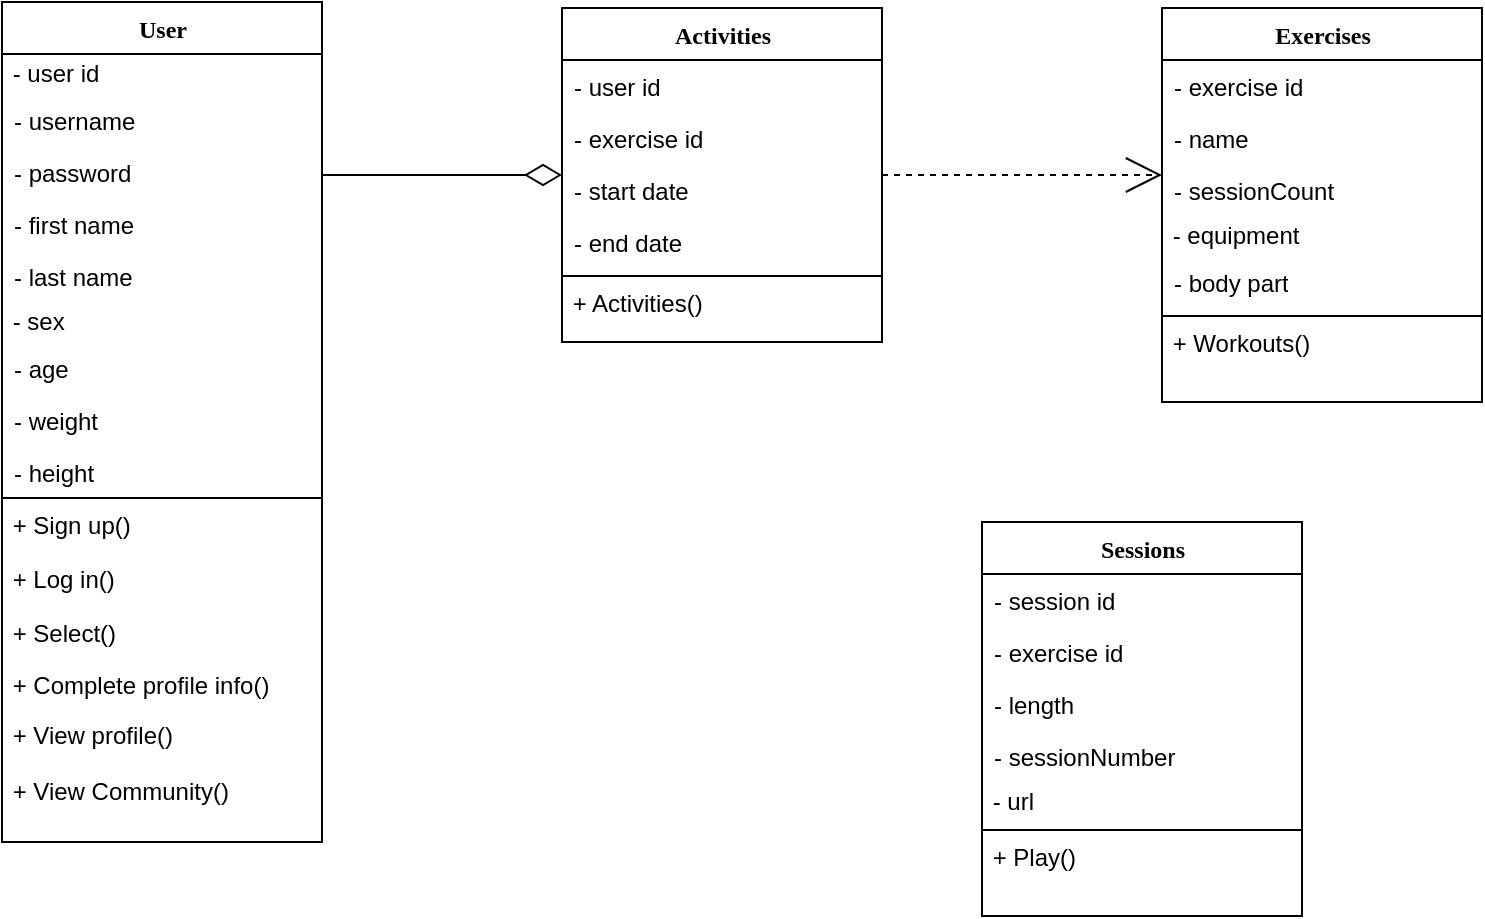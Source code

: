 <mxfile version="14.0.1" type="github">
  <diagram name="Page-1" id="9f46799a-70d6-7492-0946-bef42562c5a5">
    <mxGraphModel dx="786" dy="473" grid="1" gridSize="10" guides="1" tooltips="1" connect="1" arrows="1" fold="1" page="1" pageScale="1" pageWidth="1100" pageHeight="850" background="#ffffff" math="0" shadow="0">
      <root>
        <mxCell id="0" />
        <mxCell id="1" parent="0" />
        <mxCell id="78961159f06e98e8-17" value="User" style="swimlane;html=1;fontStyle=1;align=center;verticalAlign=top;childLayout=stackLayout;horizontal=1;startSize=26;horizontalStack=0;resizeParent=1;resizeLast=0;collapsible=1;marginBottom=0;swimlaneFillColor=#ffffff;rounded=0;shadow=0;comic=0;labelBackgroundColor=none;strokeWidth=1;fillColor=none;fontFamily=Verdana;fontSize=12" parent="1" vertex="1">
          <mxGeometry x="90" y="80" width="160" height="420" as="geometry">
            <mxRectangle x="90" y="83" width="100" height="26" as="alternateBounds" />
          </mxGeometry>
        </mxCell>
        <mxCell id="6QdSG1pBMYWLXJsXz6J8-28" value="&amp;nbsp;- user id" style="text;html=1;strokeColor=none;fillColor=none;align=left;verticalAlign=middle;whiteSpace=wrap;rounded=0;" vertex="1" parent="78961159f06e98e8-17">
          <mxGeometry y="26" width="160" height="20" as="geometry" />
        </mxCell>
        <mxCell id="78961159f06e98e8-21" value="- username" style="text;html=1;strokeColor=none;fillColor=none;align=left;verticalAlign=top;spacingLeft=4;spacingRight=4;whiteSpace=wrap;overflow=hidden;rotatable=0;points=[[0,0.5],[1,0.5]];portConstraint=eastwest;" parent="78961159f06e98e8-17" vertex="1">
          <mxGeometry y="46" width="160" height="26" as="geometry" />
        </mxCell>
        <mxCell id="78961159f06e98e8-23" value="- password" style="text;html=1;strokeColor=none;fillColor=none;align=left;verticalAlign=top;spacingLeft=4;spacingRight=4;whiteSpace=wrap;overflow=hidden;rotatable=0;points=[[0,0.5],[1,0.5]];portConstraint=eastwest;" parent="78961159f06e98e8-17" vertex="1">
          <mxGeometry y="72" width="160" height="26" as="geometry" />
        </mxCell>
        <mxCell id="78961159f06e98e8-25" value="- first name" style="text;html=1;strokeColor=none;fillColor=none;align=left;verticalAlign=top;spacingLeft=4;spacingRight=4;whiteSpace=wrap;overflow=hidden;rotatable=0;points=[[0,0.5],[1,0.5]];portConstraint=eastwest;" parent="78961159f06e98e8-17" vertex="1">
          <mxGeometry y="98" width="160" height="26" as="geometry" />
        </mxCell>
        <mxCell id="78961159f06e98e8-26" value="- last name" style="text;html=1;strokeColor=none;fillColor=none;align=left;verticalAlign=top;spacingLeft=4;spacingRight=4;whiteSpace=wrap;overflow=hidden;rotatable=0;points=[[0,0.5],[1,0.5]];portConstraint=eastwest;" parent="78961159f06e98e8-17" vertex="1">
          <mxGeometry y="124" width="160" height="26" as="geometry" />
        </mxCell>
        <mxCell id="6QdSG1pBMYWLXJsXz6J8-2" value="&amp;nbsp;- sex" style="text;html=1;strokeColor=none;fillColor=none;align=left;verticalAlign=middle;whiteSpace=wrap;rounded=0;" vertex="1" parent="78961159f06e98e8-17">
          <mxGeometry y="150" width="160" height="20" as="geometry" />
        </mxCell>
        <mxCell id="78961159f06e98e8-24" value="- age&lt;br&gt;&lt;br&gt;&lt;br&gt;" style="text;html=1;strokeColor=none;fillColor=none;align=left;verticalAlign=top;spacingLeft=4;spacingRight=4;whiteSpace=wrap;overflow=hidden;rotatable=0;points=[[0,0.5],[1,0.5]];portConstraint=eastwest;" parent="78961159f06e98e8-17" vertex="1">
          <mxGeometry y="170" width="160" height="26" as="geometry" />
        </mxCell>
        <mxCell id="78961159f06e98e8-20" value="- weight" style="text;html=1;strokeColor=none;fillColor=none;align=left;verticalAlign=top;spacingLeft=4;spacingRight=4;whiteSpace=wrap;overflow=hidden;rotatable=0;points=[[0,0.5],[1,0.5]];portConstraint=eastwest;" parent="78961159f06e98e8-17" vertex="1">
          <mxGeometry y="196" width="160" height="26" as="geometry" />
        </mxCell>
        <mxCell id="78961159f06e98e8-27" value="- height" style="text;html=1;strokeColor=none;fillColor=none;align=left;verticalAlign=top;spacingLeft=4;spacingRight=4;whiteSpace=wrap;overflow=hidden;rotatable=0;points=[[0,0.5],[1,0.5]];portConstraint=eastwest;" parent="78961159f06e98e8-17" vertex="1">
          <mxGeometry y="222" width="160" height="26" as="geometry" />
        </mxCell>
        <mxCell id="6QdSG1pBMYWLXJsXz6J8-5" value="&amp;nbsp;+ Sign up()" style="text;html=1;strokeColor=none;fillColor=none;align=left;verticalAlign=middle;whiteSpace=wrap;rounded=0;" vertex="1" parent="78961159f06e98e8-17">
          <mxGeometry y="248" width="160" height="28" as="geometry" />
        </mxCell>
        <mxCell id="6QdSG1pBMYWLXJsXz6J8-4" value="&amp;nbsp;+ Log in()" style="text;html=1;strokeColor=none;fillColor=none;align=left;verticalAlign=middle;whiteSpace=wrap;rounded=0;" vertex="1" parent="78961159f06e98e8-17">
          <mxGeometry y="276" width="160" height="26" as="geometry" />
        </mxCell>
        <mxCell id="6QdSG1pBMYWLXJsXz6J8-6" value="&amp;nbsp;+ Select()" style="text;html=1;strokeColor=none;fillColor=none;align=left;verticalAlign=middle;whiteSpace=wrap;rounded=0;" vertex="1" parent="78961159f06e98e8-17">
          <mxGeometry y="302" width="160" height="28" as="geometry" />
        </mxCell>
        <mxCell id="6QdSG1pBMYWLXJsXz6J8-7" value="&amp;nbsp;+ Complete profile info()" style="text;html=1;strokeColor=none;fillColor=none;align=left;verticalAlign=middle;whiteSpace=wrap;rounded=0;" vertex="1" parent="78961159f06e98e8-17">
          <mxGeometry y="330" width="160" height="24" as="geometry" />
        </mxCell>
        <mxCell id="6QdSG1pBMYWLXJsXz6J8-14" value="" style="endArrow=none;html=1;exitX=0;exitY=0;exitDx=0;exitDy=0;entryX=1;entryY=0;entryDx=0;entryDy=0;" edge="1" parent="78961159f06e98e8-17" source="6QdSG1pBMYWLXJsXz6J8-5" target="6QdSG1pBMYWLXJsXz6J8-5">
          <mxGeometry width="50" height="50" relative="1" as="geometry">
            <mxPoint x="300" y="250" as="sourcePoint" />
            <mxPoint x="350" y="200" as="targetPoint" />
          </mxGeometry>
        </mxCell>
        <mxCell id="6QdSG1pBMYWLXJsXz6J8-8" value="&amp;nbsp;+ View profile()" style="text;html=1;strokeColor=none;fillColor=none;align=left;verticalAlign=middle;whiteSpace=wrap;rounded=0;" vertex="1" parent="78961159f06e98e8-17">
          <mxGeometry y="354" width="160" height="26" as="geometry" />
        </mxCell>
        <mxCell id="6QdSG1pBMYWLXJsXz6J8-18" value="&amp;nbsp;+ View Community()" style="text;html=1;strokeColor=none;fillColor=none;align=left;verticalAlign=middle;whiteSpace=wrap;rounded=0;" vertex="1" parent="78961159f06e98e8-17">
          <mxGeometry y="380" width="160" height="30" as="geometry" />
        </mxCell>
        <mxCell id="78961159f06e98e8-122" style="edgeStyle=elbowEdgeStyle;html=1;labelBackgroundColor=none;startFill=0;startSize=8;endArrow=open;endFill=0;endSize=16;fontFamily=Verdana;fontSize=12;elbow=vertical;dashed=1;" parent="1" source="78961159f06e98e8-30" target="78961159f06e98e8-43" edge="1">
          <mxGeometry relative="1" as="geometry" />
        </mxCell>
        <mxCell id="78961159f06e98e8-30" value="Activities" style="swimlane;html=1;fontStyle=1;align=center;verticalAlign=top;childLayout=stackLayout;horizontal=1;startSize=26;horizontalStack=0;resizeParent=1;resizeLast=0;collapsible=1;marginBottom=0;swimlaneFillColor=#ffffff;rounded=0;shadow=0;comic=0;labelBackgroundColor=none;strokeWidth=1;fillColor=none;fontFamily=Verdana;fontSize=12" parent="1" vertex="1">
          <mxGeometry x="370" y="83" width="160" height="167" as="geometry" />
        </mxCell>
        <mxCell id="78961159f06e98e8-34" value="- user id" style="text;html=1;strokeColor=none;fillColor=none;align=left;verticalAlign=top;spacingLeft=4;spacingRight=4;whiteSpace=wrap;overflow=hidden;rotatable=0;points=[[0,0.5],[1,0.5]];portConstraint=eastwest;" parent="78961159f06e98e8-30" vertex="1">
          <mxGeometry y="26" width="160" height="26" as="geometry" />
        </mxCell>
        <mxCell id="78961159f06e98e8-33" value="- exercise id" style="text;html=1;strokeColor=none;fillColor=none;align=left;verticalAlign=top;spacingLeft=4;spacingRight=4;whiteSpace=wrap;overflow=hidden;rotatable=0;points=[[0,0.5],[1,0.5]];portConstraint=eastwest;" parent="78961159f06e98e8-30" vertex="1">
          <mxGeometry y="52" width="160" height="26" as="geometry" />
        </mxCell>
        <mxCell id="78961159f06e98e8-31" value="- start date" style="text;html=1;strokeColor=none;fillColor=none;align=left;verticalAlign=top;spacingLeft=4;spacingRight=4;whiteSpace=wrap;overflow=hidden;rotatable=0;points=[[0,0.5],[1,0.5]];portConstraint=eastwest;" parent="78961159f06e98e8-30" vertex="1">
          <mxGeometry y="78" width="160" height="26" as="geometry" />
        </mxCell>
        <mxCell id="78961159f06e98e8-32" value="- end date" style="text;html=1;strokeColor=none;fillColor=none;align=left;verticalAlign=top;spacingLeft=4;spacingRight=4;whiteSpace=wrap;overflow=hidden;rotatable=0;points=[[0,0.5],[1,0.5]];portConstraint=eastwest;" parent="78961159f06e98e8-30" vertex="1">
          <mxGeometry y="104" width="160" height="26" as="geometry" />
        </mxCell>
        <mxCell id="78961159f06e98e8-38" value="" style="line;html=1;strokeWidth=1;fillColor=none;align=left;verticalAlign=middle;spacingTop=-1;spacingLeft=3;spacingRight=3;rotatable=0;labelPosition=right;points=[];portConstraint=eastwest;" parent="78961159f06e98e8-30" vertex="1">
          <mxGeometry y="130" width="160" height="8" as="geometry" />
        </mxCell>
        <mxCell id="6QdSG1pBMYWLXJsXz6J8-20" value="&amp;nbsp;+ Activities()" style="text;html=1;strokeColor=none;fillColor=none;align=left;verticalAlign=middle;whiteSpace=wrap;rounded=0;" vertex="1" parent="78961159f06e98e8-30">
          <mxGeometry y="138" width="160" height="20" as="geometry" />
        </mxCell>
        <mxCell id="78961159f06e98e8-43" value="Exercises" style="swimlane;html=1;fontStyle=1;align=center;verticalAlign=top;childLayout=stackLayout;horizontal=1;startSize=26;horizontalStack=0;resizeParent=1;resizeLast=0;collapsible=1;marginBottom=0;swimlaneFillColor=#ffffff;rounded=0;shadow=0;comic=0;labelBackgroundColor=none;strokeWidth=1;fillColor=none;fontFamily=Verdana;fontSize=12" parent="1" vertex="1">
          <mxGeometry x="670" y="83" width="160" height="197" as="geometry" />
        </mxCell>
        <mxCell id="78961159f06e98e8-44" value="- exercise id" style="text;html=1;strokeColor=none;fillColor=none;align=left;verticalAlign=top;spacingLeft=4;spacingRight=4;whiteSpace=wrap;overflow=hidden;rotatable=0;points=[[0,0.5],[1,0.5]];portConstraint=eastwest;" parent="78961159f06e98e8-43" vertex="1">
          <mxGeometry y="26" width="160" height="26" as="geometry" />
        </mxCell>
        <mxCell id="78961159f06e98e8-50" value="- name" style="text;html=1;strokeColor=none;fillColor=none;align=left;verticalAlign=top;spacingLeft=4;spacingRight=4;whiteSpace=wrap;overflow=hidden;rotatable=0;points=[[0,0.5],[1,0.5]];portConstraint=eastwest;" parent="78961159f06e98e8-43" vertex="1">
          <mxGeometry y="52" width="160" height="26" as="geometry" />
        </mxCell>
        <mxCell id="78961159f06e98e8-45" value="- sessionCount" style="text;html=1;strokeColor=none;fillColor=none;align=left;verticalAlign=top;spacingLeft=4;spacingRight=4;whiteSpace=wrap;overflow=hidden;rotatable=0;points=[[0,0.5],[1,0.5]];portConstraint=eastwest;" parent="78961159f06e98e8-43" vertex="1">
          <mxGeometry y="78" width="160" height="26" as="geometry" />
        </mxCell>
        <mxCell id="6QdSG1pBMYWLXJsXz6J8-29" value="&amp;nbsp;- equipment" style="text;html=1;strokeColor=none;fillColor=none;align=left;verticalAlign=middle;whiteSpace=wrap;rounded=0;" vertex="1" parent="78961159f06e98e8-43">
          <mxGeometry y="104" width="160" height="20" as="geometry" />
        </mxCell>
        <mxCell id="78961159f06e98e8-49" value="- body part" style="text;html=1;strokeColor=none;fillColor=none;align=left;verticalAlign=top;spacingLeft=4;spacingRight=4;whiteSpace=wrap;overflow=hidden;rotatable=0;points=[[0,0.5],[1,0.5]];portConstraint=eastwest;" parent="78961159f06e98e8-43" vertex="1">
          <mxGeometry y="124" width="160" height="26" as="geometry" />
        </mxCell>
        <mxCell id="78961159f06e98e8-51" value="" style="line;html=1;strokeWidth=1;fillColor=none;align=left;verticalAlign=middle;spacingTop=-1;spacingLeft=3;spacingRight=3;rotatable=0;labelPosition=right;points=[];portConstraint=eastwest;" parent="78961159f06e98e8-43" vertex="1">
          <mxGeometry y="150" width="160" height="8" as="geometry" />
        </mxCell>
        <mxCell id="6QdSG1pBMYWLXJsXz6J8-19" value="&amp;nbsp;+ Workouts()" style="text;html=1;strokeColor=none;fillColor=none;align=left;verticalAlign=middle;whiteSpace=wrap;rounded=0;" vertex="1" parent="78961159f06e98e8-43">
          <mxGeometry y="158" width="160" height="20" as="geometry" />
        </mxCell>
        <mxCell id="78961159f06e98e8-121" style="edgeStyle=elbowEdgeStyle;html=1;labelBackgroundColor=none;startFill=0;startSize=8;endArrow=diamondThin;endFill=0;endSize=16;fontFamily=Verdana;fontSize=12;elbow=vertical;" parent="1" source="78961159f06e98e8-17" target="78961159f06e98e8-30" edge="1">
          <mxGeometry relative="1" as="geometry">
            <mxPoint x="250" y="259.882" as="sourcePoint" />
          </mxGeometry>
        </mxCell>
        <mxCell id="6QdSG1pBMYWLXJsXz6J8-21" value="Sessions" style="swimlane;html=1;fontStyle=1;align=center;verticalAlign=top;childLayout=stackLayout;horizontal=1;startSize=26;horizontalStack=0;resizeParent=1;resizeLast=0;collapsible=1;marginBottom=0;swimlaneFillColor=#ffffff;rounded=0;shadow=0;comic=0;labelBackgroundColor=none;strokeWidth=1;fillColor=none;fontFamily=Verdana;fontSize=12" vertex="1" parent="1">
          <mxGeometry x="580" y="340" width="160" height="197" as="geometry" />
        </mxCell>
        <mxCell id="6QdSG1pBMYWLXJsXz6J8-22" value="- session id" style="text;html=1;strokeColor=none;fillColor=none;align=left;verticalAlign=top;spacingLeft=4;spacingRight=4;whiteSpace=wrap;overflow=hidden;rotatable=0;points=[[0,0.5],[1,0.5]];portConstraint=eastwest;" vertex="1" parent="6QdSG1pBMYWLXJsXz6J8-21">
          <mxGeometry y="26" width="160" height="26" as="geometry" />
        </mxCell>
        <mxCell id="6QdSG1pBMYWLXJsXz6J8-23" value="- exercise id" style="text;html=1;strokeColor=none;fillColor=none;align=left;verticalAlign=top;spacingLeft=4;spacingRight=4;whiteSpace=wrap;overflow=hidden;rotatable=0;points=[[0,0.5],[1,0.5]];portConstraint=eastwest;" vertex="1" parent="6QdSG1pBMYWLXJsXz6J8-21">
          <mxGeometry y="52" width="160" height="26" as="geometry" />
        </mxCell>
        <mxCell id="6QdSG1pBMYWLXJsXz6J8-24" value="- length" style="text;html=1;strokeColor=none;fillColor=none;align=left;verticalAlign=top;spacingLeft=4;spacingRight=4;whiteSpace=wrap;overflow=hidden;rotatable=0;points=[[0,0.5],[1,0.5]];portConstraint=eastwest;" vertex="1" parent="6QdSG1pBMYWLXJsXz6J8-21">
          <mxGeometry y="78" width="160" height="26" as="geometry" />
        </mxCell>
        <mxCell id="6QdSG1pBMYWLXJsXz6J8-25" value="- sessionNumber" style="text;html=1;strokeColor=none;fillColor=none;align=left;verticalAlign=top;spacingLeft=4;spacingRight=4;whiteSpace=wrap;overflow=hidden;rotatable=0;points=[[0,0.5],[1,0.5]];portConstraint=eastwest;" vertex="1" parent="6QdSG1pBMYWLXJsXz6J8-21">
          <mxGeometry y="104" width="160" height="26" as="geometry" />
        </mxCell>
        <mxCell id="6QdSG1pBMYWLXJsXz6J8-30" value="&amp;nbsp;- url" style="text;html=1;strokeColor=none;fillColor=none;align=left;verticalAlign=middle;whiteSpace=wrap;rounded=0;" vertex="1" parent="6QdSG1pBMYWLXJsXz6J8-21">
          <mxGeometry y="130" width="160" height="20" as="geometry" />
        </mxCell>
        <mxCell id="6QdSG1pBMYWLXJsXz6J8-26" value="" style="line;html=1;strokeWidth=1;fillColor=none;align=left;verticalAlign=middle;spacingTop=-1;spacingLeft=3;spacingRight=3;rotatable=0;labelPosition=right;points=[];portConstraint=eastwest;" vertex="1" parent="6QdSG1pBMYWLXJsXz6J8-21">
          <mxGeometry y="150" width="160" height="8" as="geometry" />
        </mxCell>
        <mxCell id="6QdSG1pBMYWLXJsXz6J8-31" value="&amp;nbsp;+ Play()" style="text;html=1;strokeColor=none;fillColor=none;align=left;verticalAlign=middle;whiteSpace=wrap;rounded=0;" vertex="1" parent="6QdSG1pBMYWLXJsXz6J8-21">
          <mxGeometry y="158" width="160" height="20" as="geometry" />
        </mxCell>
      </root>
    </mxGraphModel>
  </diagram>
</mxfile>
